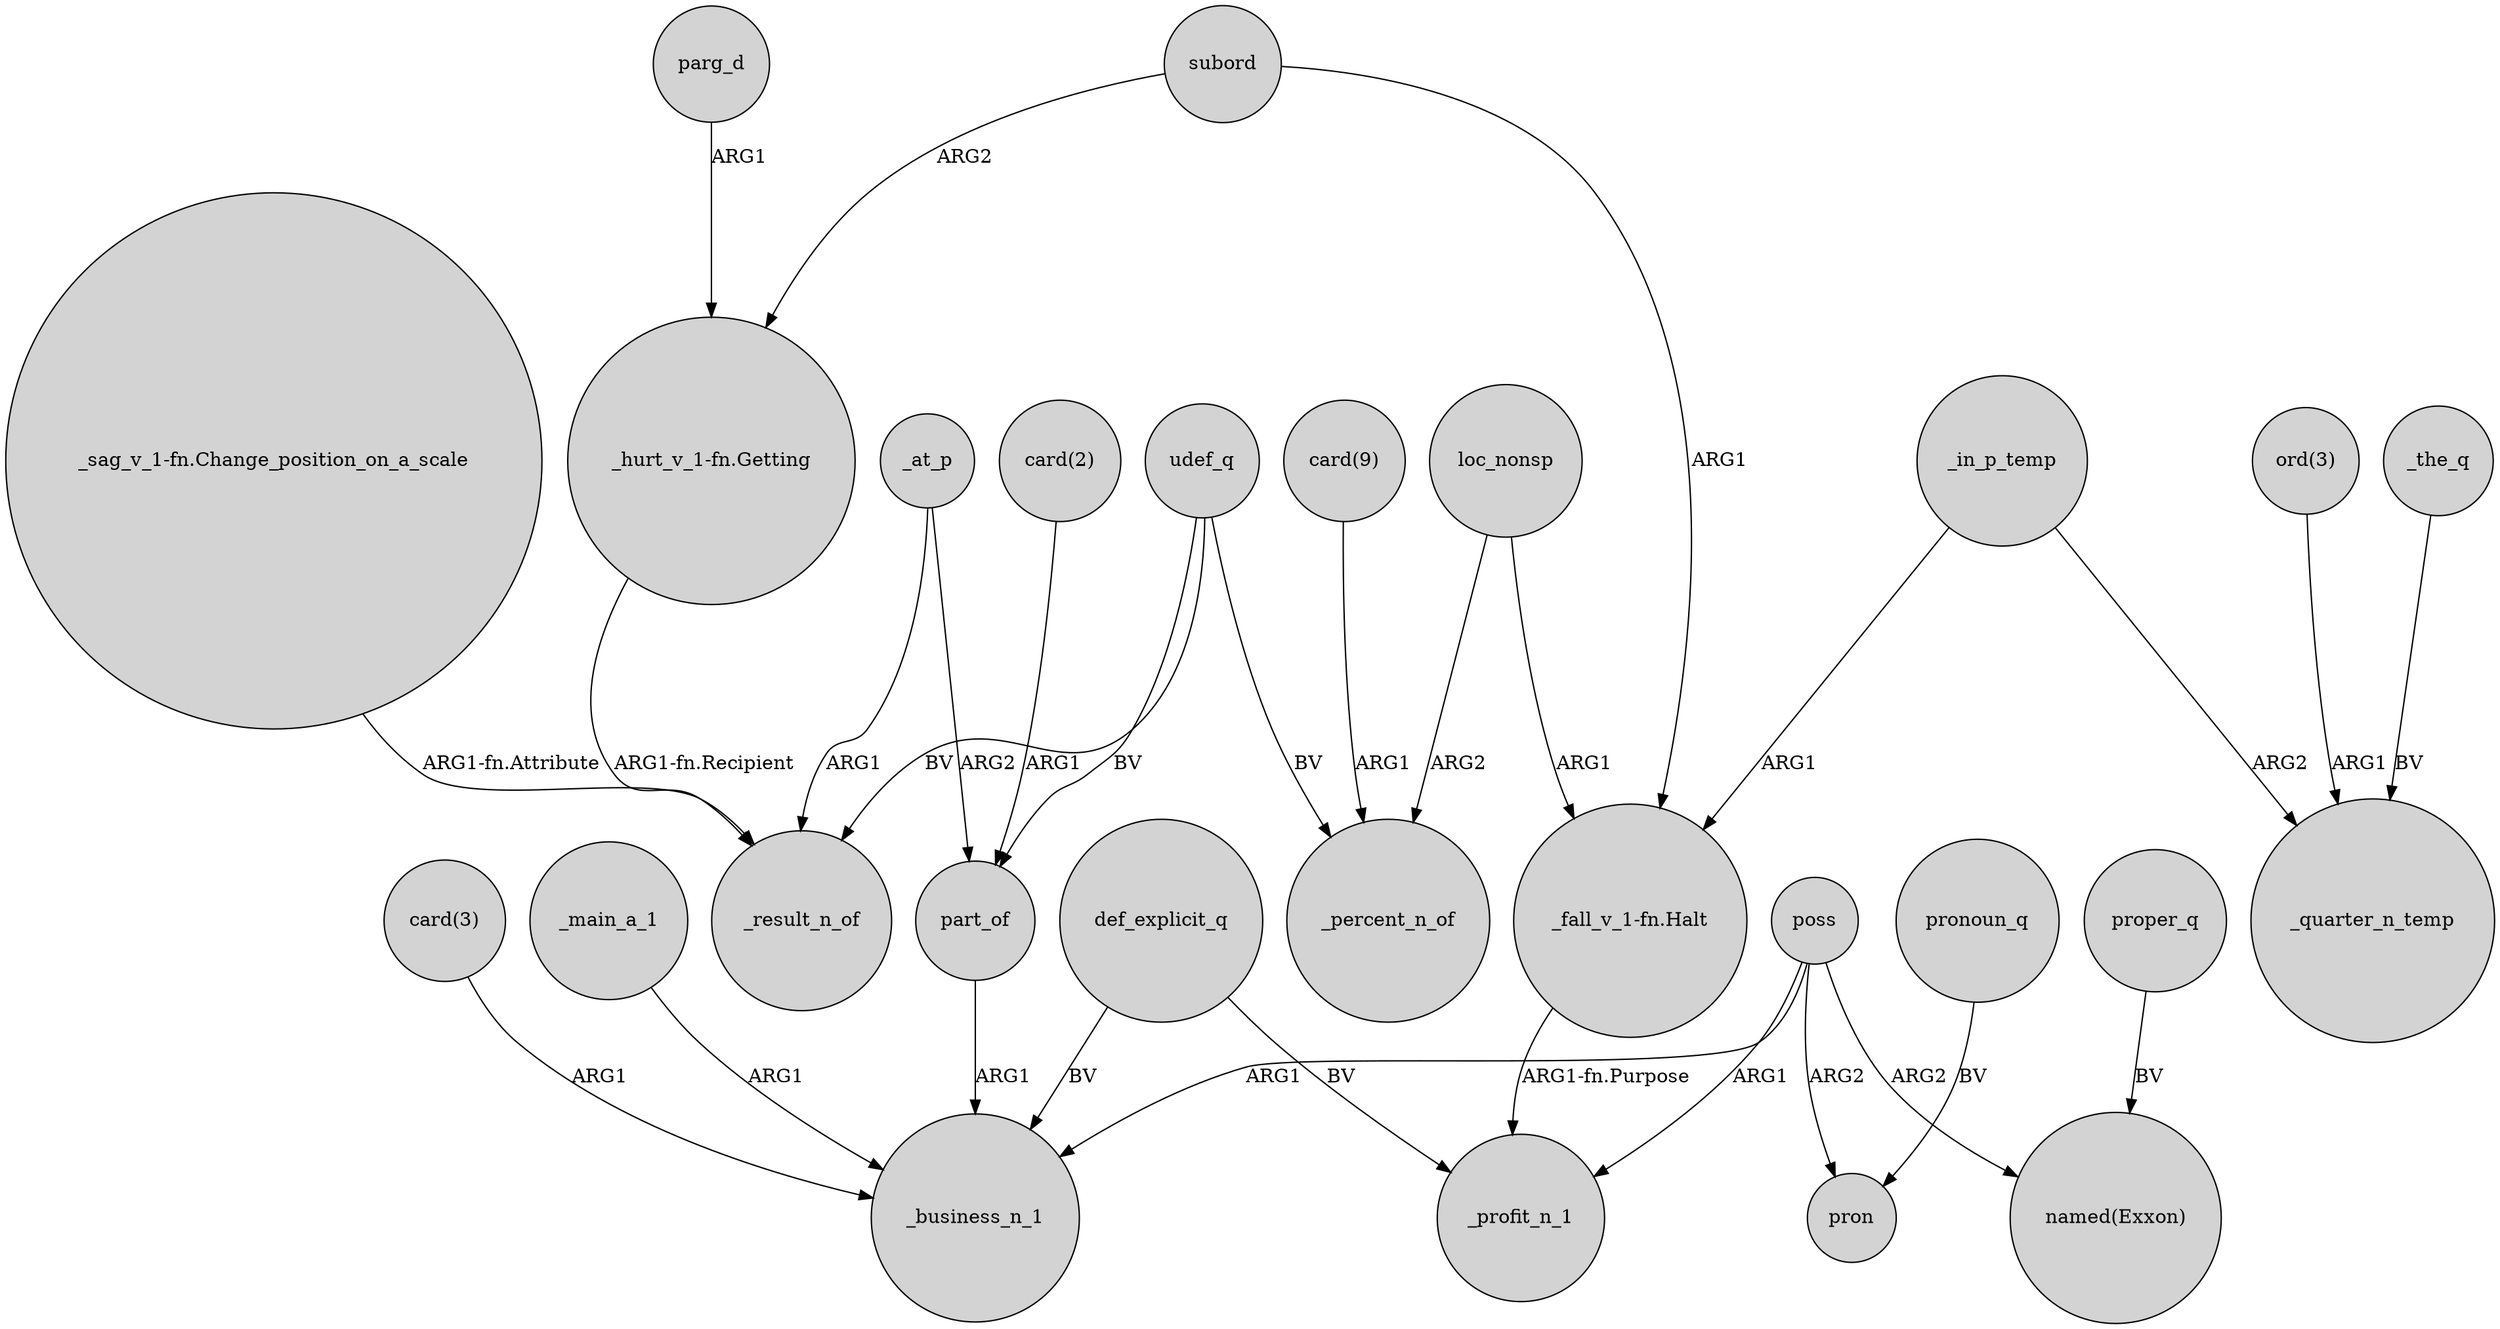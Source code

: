 digraph {
	node [shape=circle style=filled]
	"_sag_v_1-fn.Change_position_on_a_scale" -> _result_n_of [label="ARG1-fn.Attribute"]
	def_explicit_q -> _business_n_1 [label=BV]
	def_explicit_q -> _profit_n_1 [label=BV]
	_in_p_temp -> _quarter_n_temp [label=ARG2]
	poss -> _business_n_1 [label=ARG1]
	"ord(3)" -> _quarter_n_temp [label=ARG1]
	subord -> "_hurt_v_1-fn.Getting" [label=ARG2]
	subord -> "_fall_v_1-fn.Halt" [label=ARG1]
	udef_q -> part_of [label=BV]
	_the_q -> _quarter_n_temp [label=BV]
	"card(9)" -> _percent_n_of [label=ARG1]
	"_fall_v_1-fn.Halt" -> _profit_n_1 [label="ARG1-fn.Purpose"]
	"card(2)" -> part_of [label=ARG1]
	proper_q -> "named(Exxon)" [label=BV]
	pronoun_q -> pron [label=BV]
	loc_nonsp -> "_fall_v_1-fn.Halt" [label=ARG1]
	poss -> pron [label=ARG2]
	parg_d -> "_hurt_v_1-fn.Getting" [label=ARG1]
	udef_q -> _percent_n_of [label=BV]
	poss -> _profit_n_1 [label=ARG1]
	"_hurt_v_1-fn.Getting" -> _result_n_of [label="ARG1-fn.Recipient"]
	_at_p -> part_of [label=ARG2]
	_at_p -> _result_n_of [label=ARG1]
	_in_p_temp -> "_fall_v_1-fn.Halt" [label=ARG1]
	poss -> "named(Exxon)" [label=ARG2]
	udef_q -> _result_n_of [label=BV]
	part_of -> _business_n_1 [label=ARG1]
	"card(3)" -> _business_n_1 [label=ARG1]
	_main_a_1 -> _business_n_1 [label=ARG1]
	loc_nonsp -> _percent_n_of [label=ARG2]
}

